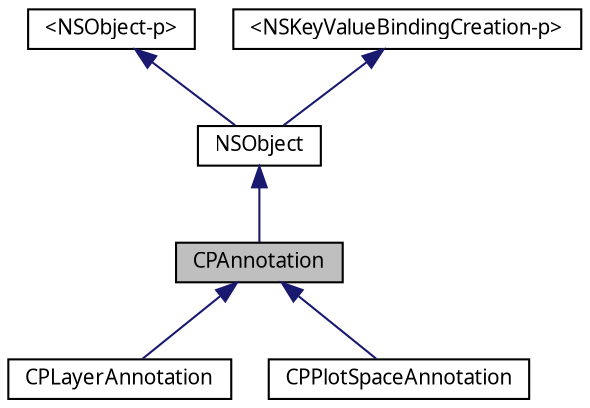 digraph G
{
  bgcolor="transparent";
  edge [fontname="Lucinda Grande",fontsize="10",labelfontname="Lucinda Grande",labelfontsize="10"];
  node [fontname="Lucinda Grande",fontsize="10",shape=record];
  Node1 [label="CPAnnotation",height=0.2,width=0.4,color="black", fillcolor="grey75", style="filled" fontcolor="black"];
  Node2 -> Node1 [dir=back,color="midnightblue",fontsize="10",style="solid",fontname="Lucinda Grande"];
  Node2 [label="NSObject",height=0.2,width=0.4,color="black",URL="doxygen-cocoa-tags.xml$http://developer.apple.com/documentation/Cocoa/Reference/Foundation/Classes/NSObject_Class/Reference/Reference.html"];
  Node3 -> Node2 [dir=back,color="midnightblue",fontsize="10",style="solid",fontname="Lucinda Grande"];
  Node3 [label="\<NSObject-p\>",height=0.2,width=0.4,color="black",URL="doxygen-cocoa-tags.xml$http://developer.apple.com/documentation/Cocoa/Reference/Foundation/Protocols/NSObject_Protocol/Reference/NSObject.html"];
  Node4 -> Node2 [dir=back,color="midnightblue",fontsize="10",style="solid",fontname="Lucinda Grande"];
  Node4 [label="\<NSKeyValueBindingCreation-p\>",height=0.2,width=0.4,color="black",URL="doxygen-cocoa-tags.xml$http://developer.apple.com/documentation/Cocoa/Reference/ApplicationKit/Protocols/NSKeyValueBindingCreation_Protocol/Reference/Reference.html"];
  Node1 -> Node5 [dir=back,color="midnightblue",fontsize="10",style="solid",fontname="Lucinda Grande"];
  Node5 [label="CPLayerAnnotation",height=0.2,width=0.4,color="black",URL="$interface_c_p_layer_annotation.html",tooltip="Positions a content layer relative to some anchor point in a reference layer."];
  Node1 -> Node6 [dir=back,color="midnightblue",fontsize="10",style="solid",fontname="Lucinda Grande"];
  Node6 [label="CPPlotSpaceAnnotation",height=0.2,width=0.4,color="black",URL="$interface_c_p_plot_space_annotation.html",tooltip="Positions a content layer relative to some anchor point in a plot space."];
}
